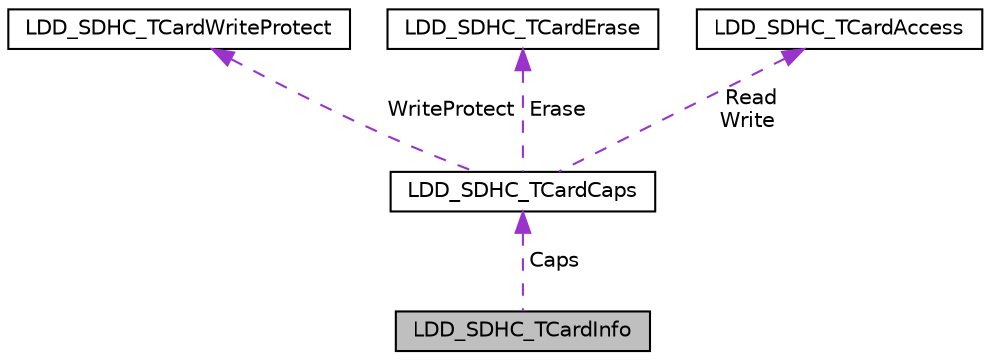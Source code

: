 digraph "LDD_SDHC_TCardInfo"
{
  edge [fontname="Helvetica",fontsize="10",labelfontname="Helvetica",labelfontsize="10"];
  node [fontname="Helvetica",fontsize="10",shape=record];
  Node1 [label="LDD_SDHC_TCardInfo",height=0.2,width=0.4,color="black", fillcolor="grey75", style="filled", fontcolor="black"];
  Node2 -> Node1 [dir="back",color="darkorchid3",fontsize="10",style="dashed",label=" Caps" ,fontname="Helvetica"];
  Node2 [label="LDD_SDHC_TCardCaps",height=0.2,width=0.4,color="black", fillcolor="white", style="filled",URL="$struct_l_d_d___s_d_h_c___t_card_caps.html"];
  Node3 -> Node2 [dir="back",color="darkorchid3",fontsize="10",style="dashed",label=" WriteProtect" ,fontname="Helvetica"];
  Node3 [label="LDD_SDHC_TCardWriteProtect",height=0.2,width=0.4,color="black", fillcolor="white", style="filled",URL="$struct_l_d_d___s_d_h_c___t_card_write_protect.html"];
  Node4 -> Node2 [dir="back",color="darkorchid3",fontsize="10",style="dashed",label=" Erase" ,fontname="Helvetica"];
  Node4 [label="LDD_SDHC_TCardErase",height=0.2,width=0.4,color="black", fillcolor="white", style="filled",URL="$struct_l_d_d___s_d_h_c___t_card_erase.html"];
  Node5 -> Node2 [dir="back",color="darkorchid3",fontsize="10",style="dashed",label=" Read\nWrite" ,fontname="Helvetica"];
  Node5 [label="LDD_SDHC_TCardAccess",height=0.2,width=0.4,color="black", fillcolor="white", style="filled",URL="$struct_l_d_d___s_d_h_c___t_card_access.html"];
}
